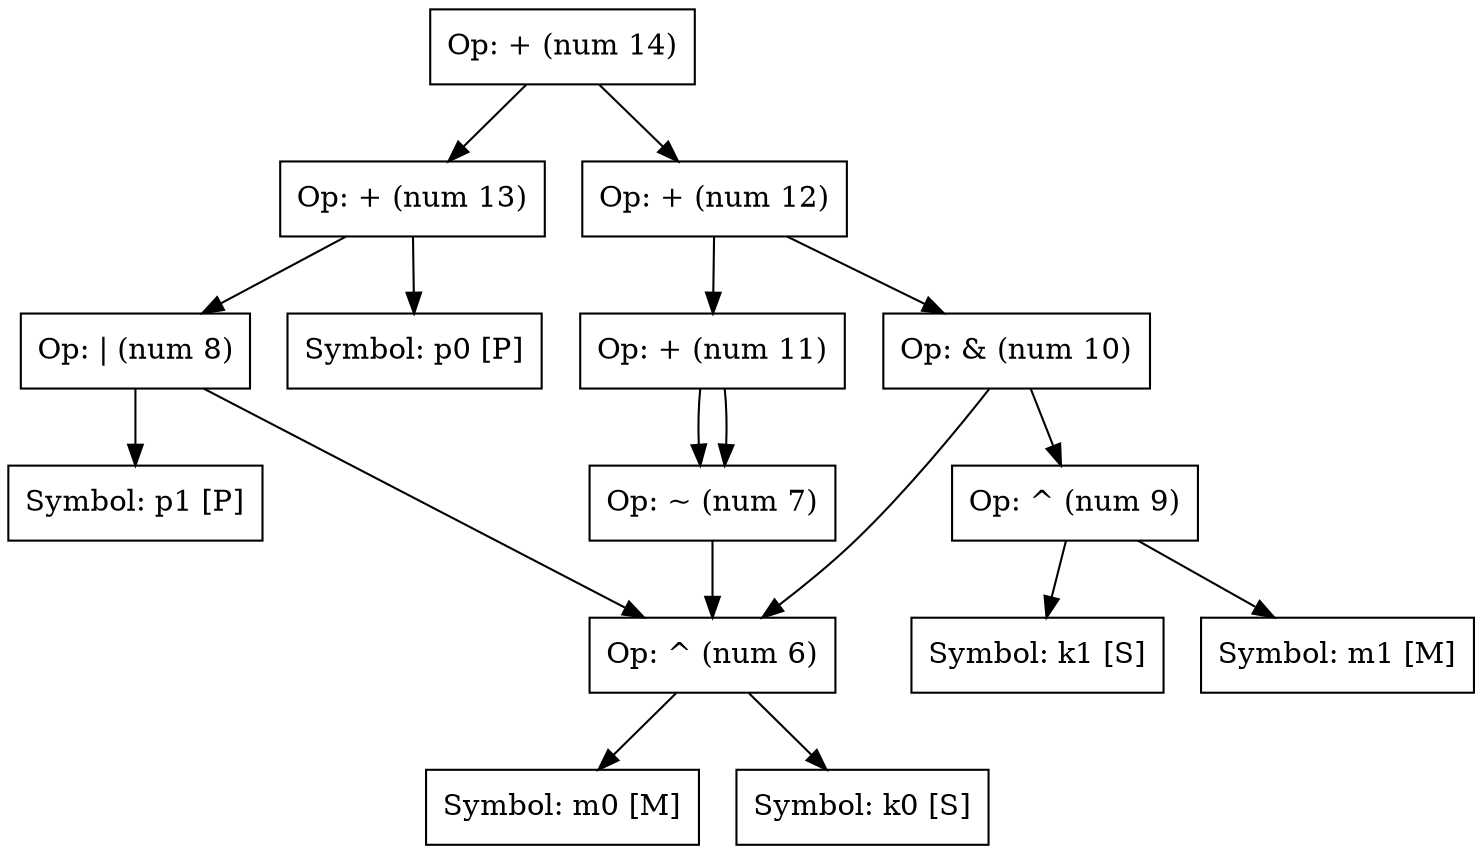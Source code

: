 digraph g {
   N0 [shape=record, label="{Symbol: m0 [M]}"];
   N8 [shape=record, label="{Op: \| (num 8)}"];
   edge[tailclip=true];
   N8 -> N6
   edge[tailclip=true];
   N8 -> N5
   N10 [shape=record, label="{Op: & (num 10)}"];
   edge[tailclip=true];
   N10 -> N6
   edge[tailclip=true];
   N10 -> N9
   N11 [shape=record, label="{Op: + (num 11)}"];
   edge[tailclip=true];
   N11 -> N7
   edge[tailclip=true];
   N11 -> N7
   N9 [shape=record, label="{Op: ^ (num 9)}"];
   edge[tailclip=true];
   N9 -> N3
   edge[tailclip=true];
   N9 -> N1
   N7 [shape=record, label="{Op: ~ (num 7)}"];
   edge[tailclip=true];
   N7 -> N6
   N4 [shape=record, label="{Symbol: p0 [P]}"];
   N13 [shape=record, label="{Op: + (num 13)}"];
   edge[tailclip=true];
   N13 -> N4
   edge[tailclip=true];
   N13 -> N8
   N6 [shape=record, label="{Op: ^ (num 6)}"];
   edge[tailclip=true];
   N6 -> N2
   edge[tailclip=true];
   N6 -> N0
   N3 [shape=record, label="{Symbol: k1 [S]}"];
   N2 [shape=record, label="{Symbol: k0 [S]}"];
   N1 [shape=record, label="{Symbol: m1 [M]}"];
   N12 [shape=record, label="{Op: + (num 12)}"];
   edge[tailclip=true];
   N12 -> N10
   edge[tailclip=true];
   N12 -> N11
   N14 [shape=record, label="{Op: + (num 14)}"];
   edge[tailclip=true];
   N14 -> N12
   edge[tailclip=true];
   N14 -> N13
   N5 [shape=record, label="{Symbol: p1 [P]}"];
}